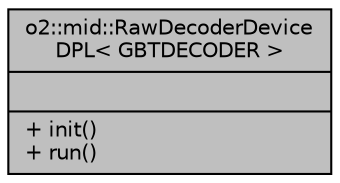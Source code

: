 digraph "o2::mid::RawDecoderDeviceDPL&lt; GBTDECODER &gt;"
{
 // INTERACTIVE_SVG=YES
  bgcolor="transparent";
  edge [fontname="Helvetica",fontsize="10",labelfontname="Helvetica",labelfontsize="10"];
  node [fontname="Helvetica",fontsize="10",shape=record];
  Node1 [label="{o2::mid::RawDecoderDevice\lDPL\< GBTDECODER \>\n||+ init()\l+ run()\l}",height=0.2,width=0.4,color="black", fillcolor="grey75", style="filled", fontcolor="black"];
}
